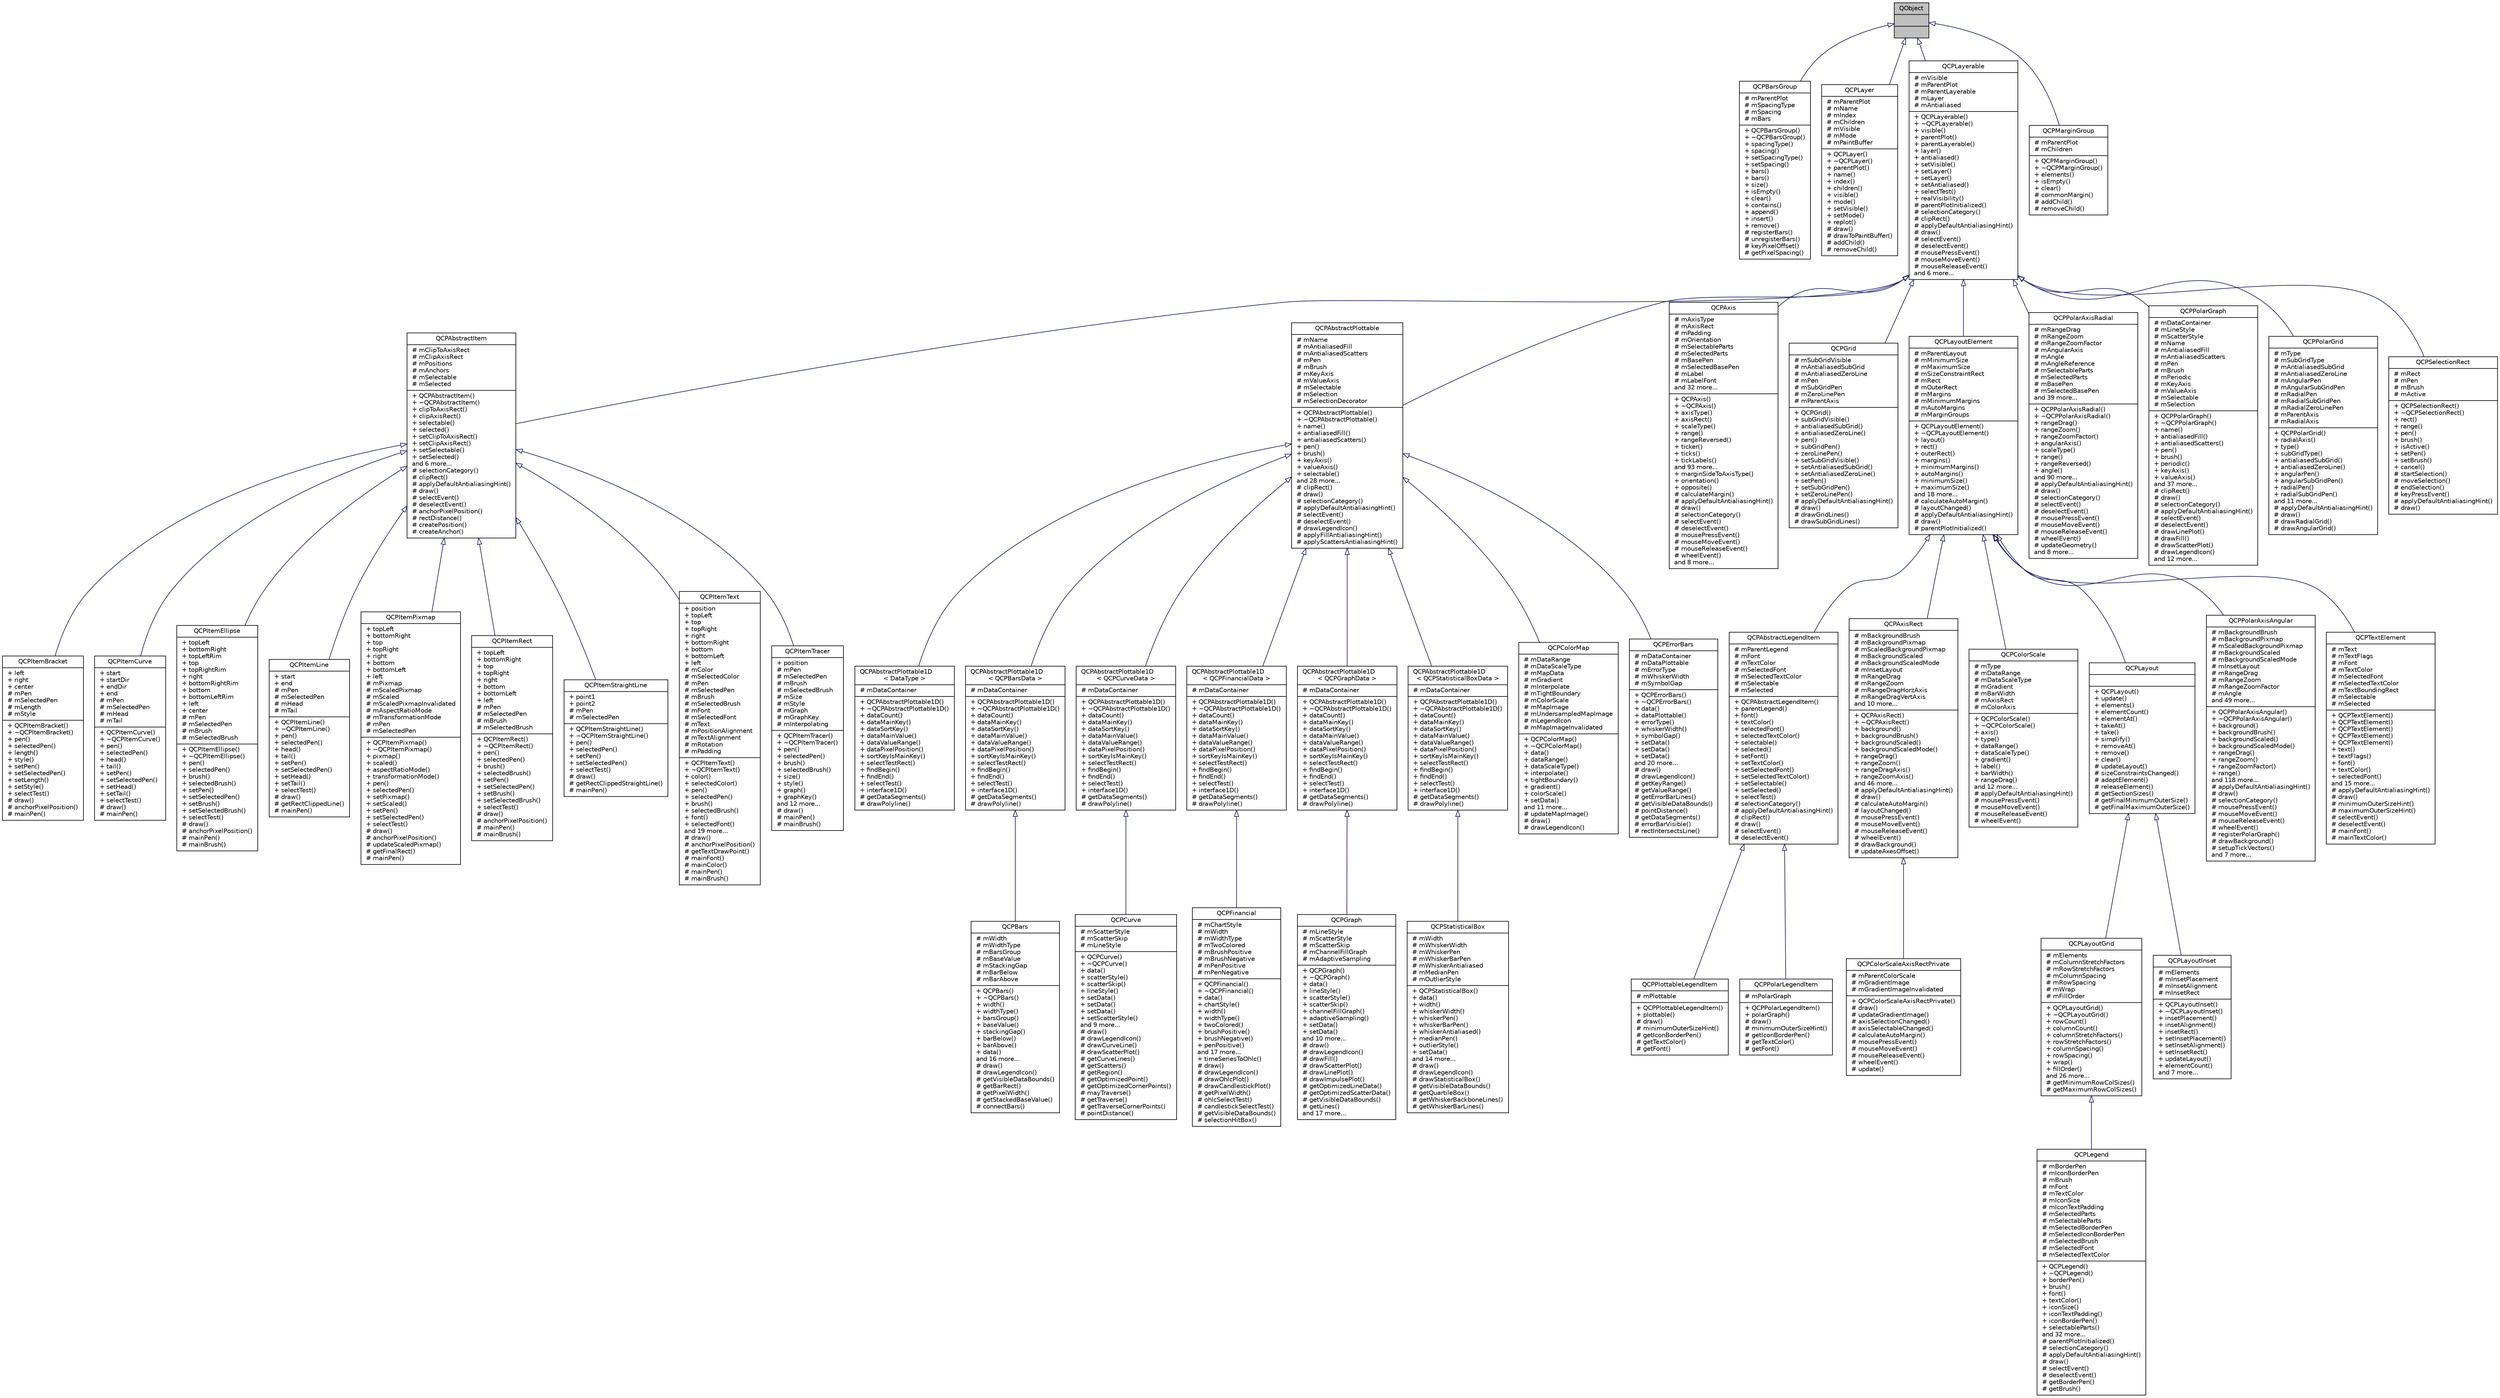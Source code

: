 digraph "QObject"
{
 // LATEX_PDF_SIZE
  edge [fontname="Helvetica",fontsize="10",labelfontname="Helvetica",labelfontsize="10"];
  node [fontname="Helvetica",fontsize="10",shape=record];
  Node1 [label="{QObject\n||}",height=0.2,width=0.4,color="black", fillcolor="grey75", style="filled", fontcolor="black",tooltip=" "];
  Node1 -> Node2 [dir="back",color="midnightblue",fontsize="10",style="solid",arrowtail="onormal",fontname="Helvetica"];
  Node2 [label="{QCPBarsGroup\n|# mParentPlot\l# mSpacingType\l# mSpacing\l# mBars\l|+ QCPBarsGroup()\l+ ~QCPBarsGroup()\l+ spacingType()\l+ spacing()\l+ setSpacingType()\l+ setSpacing()\l+ bars()\l+ bars()\l+ size()\l+ isEmpty()\l+ clear()\l+ contains()\l+ append()\l+ insert()\l+ remove()\l# registerBars()\l# unregisterBars()\l# keyPixelOffset()\l# getPixelSpacing()\l}",height=0.2,width=0.4,color="black", fillcolor="white", style="filled",URL="$classQCPBarsGroup.html",tooltip="Groups multiple QCPBars together so they appear side by side."];
  Node1 -> Node3 [dir="back",color="midnightblue",fontsize="10",style="solid",arrowtail="onormal",fontname="Helvetica"];
  Node3 [label="{QCPLayer\n|# mParentPlot\l# mName\l# mIndex\l# mChildren\l# mVisible\l# mMode\l# mPaintBuffer\l|+ QCPLayer()\l+ ~QCPLayer()\l+ parentPlot()\l+ name()\l+ index()\l+ children()\l+ visible()\l+ mode()\l+ setVisible()\l+ setMode()\l+ replot()\l# draw()\l# drawToPaintBuffer()\l# addChild()\l# removeChild()\l}",height=0.2,width=0.4,color="black", fillcolor="white", style="filled",URL="$classQCPLayer.html",tooltip="A layer that may contain objects, to control the rendering order."];
  Node1 -> Node4 [dir="back",color="midnightblue",fontsize="10",style="solid",arrowtail="onormal",fontname="Helvetica"];
  Node4 [label="{QCPLayerable\n|# mVisible\l# mParentPlot\l# mParentLayerable\l# mLayer\l# mAntialiased\l|+ QCPLayerable()\l+ ~QCPLayerable()\l+ visible()\l+ parentPlot()\l+ parentLayerable()\l+ layer()\l+ antialiased()\l+ setVisible()\l+ setLayer()\l+ setLayer()\l+ setAntialiased()\l+ selectTest()\l+ realVisibility()\l# parentPlotInitialized()\l# selectionCategory()\l# clipRect()\l# applyDefaultAntialiasingHint()\l# draw()\l# selectEvent()\l# deselectEvent()\l# mousePressEvent()\l# mouseMoveEvent()\l# mouseReleaseEvent()\land 6 more...\l}",height=0.2,width=0.4,color="black", fillcolor="white", style="filled",URL="$classQCPLayerable.html",tooltip="Base class for all drawable objects."];
  Node4 -> Node5 [dir="back",color="midnightblue",fontsize="10",style="solid",arrowtail="onormal",fontname="Helvetica"];
  Node5 [label="{QCPAbstractItem\n|# mClipToAxisRect\l# mClipAxisRect\l# mPositions\l# mAnchors\l# mSelectable\l# mSelected\l|+ QCPAbstractItem()\l+ ~QCPAbstractItem()\l+ clipToAxisRect()\l+ clipAxisRect()\l+ selectable()\l+ selected()\l+ setClipToAxisRect()\l+ setClipAxisRect()\l+ setSelectable()\l+ setSelected()\land 6 more...\l# selectionCategory()\l# clipRect()\l# applyDefaultAntialiasingHint()\l# draw()\l# selectEvent()\l# deselectEvent()\l# anchorPixelPosition()\l# rectDistance()\l# createPosition()\l# createAnchor()\l}",height=0.2,width=0.4,color="black", fillcolor="white", style="filled",URL="$classQCPAbstractItem.html",tooltip="The abstract base class for all items in a plot."];
  Node5 -> Node6 [dir="back",color="midnightblue",fontsize="10",style="solid",arrowtail="onormal",fontname="Helvetica"];
  Node6 [label="{QCPItemBracket\n|+ left\l+ right\l+ center\l# mPen\l# mSelectedPen\l# mLength\l# mStyle\l|+ QCPItemBracket()\l+ ~QCPItemBracket()\l+ pen()\l+ selectedPen()\l+ length()\l+ style()\l+ setPen()\l+ setSelectedPen()\l+ setLength()\l+ setStyle()\l+ selectTest()\l# draw()\l# anchorPixelPosition()\l# mainPen()\l}",height=0.2,width=0.4,color="black", fillcolor="white", style="filled",URL="$classQCPItemBracket.html",tooltip="A bracket for referencing/highlighting certain parts in the plot."];
  Node5 -> Node7 [dir="back",color="midnightblue",fontsize="10",style="solid",arrowtail="onormal",fontname="Helvetica"];
  Node7 [label="{QCPItemCurve\n|+ start\l+ startDir\l+ endDir\l+ end\l# mPen\l# mSelectedPen\l# mHead\l# mTail\l|+ QCPItemCurve()\l+ ~QCPItemCurve()\l+ pen()\l+ selectedPen()\l+ head()\l+ tail()\l+ setPen()\l+ setSelectedPen()\l+ setHead()\l+ setTail()\l+ selectTest()\l# draw()\l# mainPen()\l}",height=0.2,width=0.4,color="black", fillcolor="white", style="filled",URL="$classQCPItemCurve.html",tooltip="A curved line from one point to another."];
  Node5 -> Node8 [dir="back",color="midnightblue",fontsize="10",style="solid",arrowtail="onormal",fontname="Helvetica"];
  Node8 [label="{QCPItemEllipse\n|+ topLeft\l+ bottomRight\l+ topLeftRim\l+ top\l+ topRightRim\l+ right\l+ bottomRightRim\l+ bottom\l+ bottomLeftRim\l+ left\l+ center\l# mPen\l# mSelectedPen\l# mBrush\l# mSelectedBrush\l|+ QCPItemEllipse()\l+ ~QCPItemEllipse()\l+ pen()\l+ selectedPen()\l+ brush()\l+ selectedBrush()\l+ setPen()\l+ setSelectedPen()\l+ setBrush()\l+ setSelectedBrush()\l+ selectTest()\l# draw()\l# anchorPixelPosition()\l# mainPen()\l# mainBrush()\l}",height=0.2,width=0.4,color="black", fillcolor="white", style="filled",URL="$classQCPItemEllipse.html",tooltip="An ellipse."];
  Node5 -> Node9 [dir="back",color="midnightblue",fontsize="10",style="solid",arrowtail="onormal",fontname="Helvetica"];
  Node9 [label="{QCPItemLine\n|+ start\l+ end\l# mPen\l# mSelectedPen\l# mHead\l# mTail\l|+ QCPItemLine()\l+ ~QCPItemLine()\l+ pen()\l+ selectedPen()\l+ head()\l+ tail()\l+ setPen()\l+ setSelectedPen()\l+ setHead()\l+ setTail()\l+ selectTest()\l# draw()\l# getRectClippedLine()\l# mainPen()\l}",height=0.2,width=0.4,color="black", fillcolor="white", style="filled",URL="$classQCPItemLine.html",tooltip="A line from one point to another."];
  Node5 -> Node10 [dir="back",color="midnightblue",fontsize="10",style="solid",arrowtail="onormal",fontname="Helvetica"];
  Node10 [label="{QCPItemPixmap\n|+ topLeft\l+ bottomRight\l+ top\l+ topRight\l+ right\l+ bottom\l+ bottomLeft\l+ left\l# mPixmap\l# mScaledPixmap\l# mScaled\l# mScaledPixmapInvalidated\l# mAspectRatioMode\l# mTransformationMode\l# mPen\l# mSelectedPen\l|+ QCPItemPixmap()\l+ ~QCPItemPixmap()\l+ pixmap()\l+ scaled()\l+ aspectRatioMode()\l+ transformationMode()\l+ pen()\l+ selectedPen()\l+ setPixmap()\l+ setScaled()\l+ setPen()\l+ setSelectedPen()\l+ selectTest()\l# draw()\l# anchorPixelPosition()\l# updateScaledPixmap()\l# getFinalRect()\l# mainPen()\l}",height=0.2,width=0.4,color="black", fillcolor="white", style="filled",URL="$classQCPItemPixmap.html",tooltip="An arbitrary pixmap."];
  Node5 -> Node11 [dir="back",color="midnightblue",fontsize="10",style="solid",arrowtail="onormal",fontname="Helvetica"];
  Node11 [label="{QCPItemRect\n|+ topLeft\l+ bottomRight\l+ top\l+ topRight\l+ right\l+ bottom\l+ bottomLeft\l+ left\l# mPen\l# mSelectedPen\l# mBrush\l# mSelectedBrush\l|+ QCPItemRect()\l+ ~QCPItemRect()\l+ pen()\l+ selectedPen()\l+ brush()\l+ selectedBrush()\l+ setPen()\l+ setSelectedPen()\l+ setBrush()\l+ setSelectedBrush()\l+ selectTest()\l# draw()\l# anchorPixelPosition()\l# mainPen()\l# mainBrush()\l}",height=0.2,width=0.4,color="black", fillcolor="white", style="filled",URL="$classQCPItemRect.html",tooltip="A rectangle."];
  Node5 -> Node12 [dir="back",color="midnightblue",fontsize="10",style="solid",arrowtail="onormal",fontname="Helvetica"];
  Node12 [label="{QCPItemStraightLine\n|+ point1\l+ point2\l# mPen\l# mSelectedPen\l|+ QCPItemStraightLine()\l+ ~QCPItemStraightLine()\l+ pen()\l+ selectedPen()\l+ setPen()\l+ setSelectedPen()\l+ selectTest()\l# draw()\l# getRectClippedStraightLine()\l# mainPen()\l}",height=0.2,width=0.4,color="black", fillcolor="white", style="filled",URL="$classQCPItemStraightLine.html",tooltip="A straight line that spans infinitely in both directions."];
  Node5 -> Node13 [dir="back",color="midnightblue",fontsize="10",style="solid",arrowtail="onormal",fontname="Helvetica"];
  Node13 [label="{QCPItemText\n|+ position\l+ topLeft\l+ top\l+ topRight\l+ right\l+ bottomRight\l+ bottom\l+ bottomLeft\l+ left\l# mColor\l# mSelectedColor\l# mPen\l# mSelectedPen\l# mBrush\l# mSelectedBrush\l# mFont\l# mSelectedFont\l# mText\l# mPositionAlignment\l# mTextAlignment\l# mRotation\l# mPadding\l|+ QCPItemText()\l+ ~QCPItemText()\l+ color()\l+ selectedColor()\l+ pen()\l+ selectedPen()\l+ brush()\l+ selectedBrush()\l+ font()\l+ selectedFont()\land 19 more...\l# draw()\l# anchorPixelPosition()\l# getTextDrawPoint()\l# mainFont()\l# mainColor()\l# mainPen()\l# mainBrush()\l}",height=0.2,width=0.4,color="black", fillcolor="white", style="filled",URL="$classQCPItemText.html",tooltip="A text label."];
  Node5 -> Node14 [dir="back",color="midnightblue",fontsize="10",style="solid",arrowtail="onormal",fontname="Helvetica"];
  Node14 [label="{QCPItemTracer\n|+ position\l# mPen\l# mSelectedPen\l# mBrush\l# mSelectedBrush\l# mSize\l# mStyle\l# mGraph\l# mGraphKey\l# mInterpolating\l|+ QCPItemTracer()\l+ ~QCPItemTracer()\l+ pen()\l+ selectedPen()\l+ brush()\l+ selectedBrush()\l+ size()\l+ style()\l+ graph()\l+ graphKey()\land 12 more...\l# draw()\l# mainPen()\l# mainBrush()\l}",height=0.2,width=0.4,color="black", fillcolor="white", style="filled",URL="$classQCPItemTracer.html",tooltip="Item that sticks to QCPGraph data points."];
  Node4 -> Node15 [dir="back",color="midnightblue",fontsize="10",style="solid",arrowtail="onormal",fontname="Helvetica"];
  Node15 [label="{QCPAbstractPlottable\n|# mName\l# mAntialiasedFill\l# mAntialiasedScatters\l# mPen\l# mBrush\l# mKeyAxis\l# mValueAxis\l# mSelectable\l# mSelection\l# mSelectionDecorator\l|+ QCPAbstractPlottable()\l+ ~QCPAbstractPlottable()\l+ name()\l+ antialiasedFill()\l+ antialiasedScatters()\l+ pen()\l+ brush()\l+ keyAxis()\l+ valueAxis()\l+ selectable()\land 28 more...\l# clipRect()\l# draw()\l# selectionCategory()\l# applyDefaultAntialiasingHint()\l# selectEvent()\l# deselectEvent()\l# drawLegendIcon()\l# applyFillAntialiasingHint()\l# applyScattersAntialiasingHint()\l}",height=0.2,width=0.4,color="black", fillcolor="white", style="filled",URL="$classQCPAbstractPlottable.html",tooltip="The abstract base class for all data representing objects in a plot."];
  Node15 -> Node16 [dir="back",color="midnightblue",fontsize="10",style="solid",arrowtail="onormal",fontname="Helvetica"];
  Node16 [label="{QCPAbstractPlottable1D\l\< DataType \>\n|# mDataContainer\l|+ QCPAbstractPlottable1D()\l+ ~QCPAbstractPlottable1D()\l+ dataCount()\l+ dataMainKey()\l+ dataSortKey()\l+ dataMainValue()\l+ dataValueRange()\l+ dataPixelPosition()\l+ sortKeyIsMainKey()\l+ selectTestRect()\l+ findBegin()\l+ findEnd()\l+ selectTest()\l+ interface1D()\l# getDataSegments()\l# drawPolyline()\l}",height=0.2,width=0.4,color="black", fillcolor="white", style="filled",URL="$classQCPAbstractPlottable1D.html",tooltip="A template base class for plottables with one-dimensional data."];
  Node15 -> Node17 [dir="back",color="midnightblue",fontsize="10",style="solid",arrowtail="onormal",fontname="Helvetica"];
  Node17 [label="{QCPAbstractPlottable1D\l\< QCPBarsData \>\n|# mDataContainer\l|+ QCPAbstractPlottable1D()\l+ ~QCPAbstractPlottable1D()\l+ dataCount()\l+ dataMainKey()\l+ dataSortKey()\l+ dataMainValue()\l+ dataValueRange()\l+ dataPixelPosition()\l+ sortKeyIsMainKey()\l+ selectTestRect()\l+ findBegin()\l+ findEnd()\l+ selectTest()\l+ interface1D()\l# getDataSegments()\l# drawPolyline()\l}",height=0.2,width=0.4,color="black", fillcolor="white", style="filled",URL="$classQCPAbstractPlottable1D.html",tooltip=" "];
  Node17 -> Node18 [dir="back",color="midnightblue",fontsize="10",style="solid",arrowtail="onormal",fontname="Helvetica"];
  Node18 [label="{QCPBars\n|# mWidth\l# mWidthType\l# mBarsGroup\l# mBaseValue\l# mStackingGap\l# mBarBelow\l# mBarAbove\l|+ QCPBars()\l+ ~QCPBars()\l+ width()\l+ widthType()\l+ barsGroup()\l+ baseValue()\l+ stackingGap()\l+ barBelow()\l+ barAbove()\l+ data()\land 16 more...\l# draw()\l# drawLegendIcon()\l# getVisibleDataBounds()\l# getBarRect()\l# getPixelWidth()\l# getStackedBaseValue()\l# connectBars()\l}",height=0.2,width=0.4,color="black", fillcolor="white", style="filled",URL="$classQCPBars.html",tooltip="A plottable representing a bar chart in a plot."];
  Node15 -> Node19 [dir="back",color="midnightblue",fontsize="10",style="solid",arrowtail="onormal",fontname="Helvetica"];
  Node19 [label="{QCPAbstractPlottable1D\l\< QCPCurveData \>\n|# mDataContainer\l|+ QCPAbstractPlottable1D()\l+ ~QCPAbstractPlottable1D()\l+ dataCount()\l+ dataMainKey()\l+ dataSortKey()\l+ dataMainValue()\l+ dataValueRange()\l+ dataPixelPosition()\l+ sortKeyIsMainKey()\l+ selectTestRect()\l+ findBegin()\l+ findEnd()\l+ selectTest()\l+ interface1D()\l# getDataSegments()\l# drawPolyline()\l}",height=0.2,width=0.4,color="black", fillcolor="white", style="filled",URL="$classQCPAbstractPlottable1D.html",tooltip=" "];
  Node19 -> Node20 [dir="back",color="midnightblue",fontsize="10",style="solid",arrowtail="onormal",fontname="Helvetica"];
  Node20 [label="{QCPCurve\n|# mScatterStyle\l# mScatterSkip\l# mLineStyle\l|+ QCPCurve()\l+ ~QCPCurve()\l+ data()\l+ scatterStyle()\l+ scatterSkip()\l+ lineStyle()\l+ setData()\l+ setData()\l+ setData()\l+ setScatterStyle()\land 9 more...\l# draw()\l# drawLegendIcon()\l# drawCurveLine()\l# drawScatterPlot()\l# getCurveLines()\l# getScatters()\l# getRegion()\l# getOptimizedPoint()\l# getOptimizedCornerPoints()\l# mayTraverse()\l# getTraverse()\l# getTraverseCornerPoints()\l# pointDistance()\l}",height=0.2,width=0.4,color="black", fillcolor="white", style="filled",URL="$classQCPCurve.html",tooltip="A plottable representing a parametric curve in a plot."];
  Node15 -> Node21 [dir="back",color="midnightblue",fontsize="10",style="solid",arrowtail="onormal",fontname="Helvetica"];
  Node21 [label="{QCPAbstractPlottable1D\l\< QCPFinancialData \>\n|# mDataContainer\l|+ QCPAbstractPlottable1D()\l+ ~QCPAbstractPlottable1D()\l+ dataCount()\l+ dataMainKey()\l+ dataSortKey()\l+ dataMainValue()\l+ dataValueRange()\l+ dataPixelPosition()\l+ sortKeyIsMainKey()\l+ selectTestRect()\l+ findBegin()\l+ findEnd()\l+ selectTest()\l+ interface1D()\l# getDataSegments()\l# drawPolyline()\l}",height=0.2,width=0.4,color="black", fillcolor="white", style="filled",URL="$classQCPAbstractPlottable1D.html",tooltip=" "];
  Node21 -> Node22 [dir="back",color="midnightblue",fontsize="10",style="solid",arrowtail="onormal",fontname="Helvetica"];
  Node22 [label="{QCPFinancial\n|# mChartStyle\l# mWidth\l# mWidthType\l# mTwoColored\l# mBrushPositive\l# mBrushNegative\l# mPenPositive\l# mPenNegative\l|+ QCPFinancial()\l+ ~QCPFinancial()\l+ data()\l+ chartStyle()\l+ width()\l+ widthType()\l+ twoColored()\l+ brushPositive()\l+ brushNegative()\l+ penPositive()\land 17 more...\l+ timeSeriesToOhlc()\l# draw()\l# drawLegendIcon()\l# drawOhlcPlot()\l# drawCandlestickPlot()\l# getPixelWidth()\l# ohlcSelectTest()\l# candlestickSelectTest()\l# getVisibleDataBounds()\l# selectionHitBox()\l}",height=0.2,width=0.4,color="black", fillcolor="white", style="filled",URL="$classQCPFinancial.html",tooltip="A plottable representing a financial stock chart."];
  Node15 -> Node23 [dir="back",color="midnightblue",fontsize="10",style="solid",arrowtail="onormal",fontname="Helvetica"];
  Node23 [label="{QCPAbstractPlottable1D\l\< QCPGraphData \>\n|# mDataContainer\l|+ QCPAbstractPlottable1D()\l+ ~QCPAbstractPlottable1D()\l+ dataCount()\l+ dataMainKey()\l+ dataSortKey()\l+ dataMainValue()\l+ dataValueRange()\l+ dataPixelPosition()\l+ sortKeyIsMainKey()\l+ selectTestRect()\l+ findBegin()\l+ findEnd()\l+ selectTest()\l+ interface1D()\l# getDataSegments()\l# drawPolyline()\l}",height=0.2,width=0.4,color="black", fillcolor="white", style="filled",URL="$classQCPAbstractPlottable1D.html",tooltip=" "];
  Node23 -> Node24 [dir="back",color="midnightblue",fontsize="10",style="solid",arrowtail="onormal",fontname="Helvetica"];
  Node24 [label="{QCPGraph\n|# mLineStyle\l# mScatterStyle\l# mScatterSkip\l# mChannelFillGraph\l# mAdaptiveSampling\l|+ QCPGraph()\l+ ~QCPGraph()\l+ data()\l+ lineStyle()\l+ scatterStyle()\l+ scatterSkip()\l+ channelFillGraph()\l+ adaptiveSampling()\l+ setData()\l+ setData()\land 10 more...\l# draw()\l# drawLegendIcon()\l# drawFill()\l# drawScatterPlot()\l# drawLinePlot()\l# drawImpulsePlot()\l# getOptimizedLineData()\l# getOptimizedScatterData()\l# getVisibleDataBounds()\l# getLines()\land 17 more...\l}",height=0.2,width=0.4,color="black", fillcolor="white", style="filled",URL="$classQCPGraph.html",tooltip="A plottable representing a graph in a plot."];
  Node15 -> Node25 [dir="back",color="midnightblue",fontsize="10",style="solid",arrowtail="onormal",fontname="Helvetica"];
  Node25 [label="{QCPAbstractPlottable1D\l\< QCPStatisticalBoxData \>\n|# mDataContainer\l|+ QCPAbstractPlottable1D()\l+ ~QCPAbstractPlottable1D()\l+ dataCount()\l+ dataMainKey()\l+ dataSortKey()\l+ dataMainValue()\l+ dataValueRange()\l+ dataPixelPosition()\l+ sortKeyIsMainKey()\l+ selectTestRect()\l+ findBegin()\l+ findEnd()\l+ selectTest()\l+ interface1D()\l# getDataSegments()\l# drawPolyline()\l}",height=0.2,width=0.4,color="black", fillcolor="white", style="filled",URL="$classQCPAbstractPlottable1D.html",tooltip=" "];
  Node25 -> Node26 [dir="back",color="midnightblue",fontsize="10",style="solid",arrowtail="onormal",fontname="Helvetica"];
  Node26 [label="{QCPStatisticalBox\n|# mWidth\l# mWhiskerWidth\l# mWhiskerPen\l# mWhiskerBarPen\l# mWhiskerAntialiased\l# mMedianPen\l# mOutlierStyle\l|+ QCPStatisticalBox()\l+ data()\l+ width()\l+ whiskerWidth()\l+ whiskerPen()\l+ whiskerBarPen()\l+ whiskerAntialiased()\l+ medianPen()\l+ outlierStyle()\l+ setData()\land 14 more...\l# draw()\l# drawLegendIcon()\l# drawStatisticalBox()\l# getVisibleDataBounds()\l# getQuartileBox()\l# getWhiskerBackboneLines()\l# getWhiskerBarLines()\l}",height=0.2,width=0.4,color="black", fillcolor="white", style="filled",URL="$classQCPStatisticalBox.html",tooltip="A plottable representing a single statistical box in a plot."];
  Node15 -> Node27 [dir="back",color="midnightblue",fontsize="10",style="solid",arrowtail="onormal",fontname="Helvetica"];
  Node27 [label="{QCPColorMap\n|# mDataRange\l# mDataScaleType\l# mMapData\l# mGradient\l# mInterpolate\l# mTightBoundary\l# mColorScale\l# mMapImage\l# mUndersampledMapImage\l# mLegendIcon\l# mMapImageInvalidated\l|+ QCPColorMap()\l+ ~QCPColorMap()\l+ data()\l+ dataRange()\l+ dataScaleType()\l+ interpolate()\l+ tightBoundary()\l+ gradient()\l+ colorScale()\l+ setData()\land 11 more...\l# updateMapImage()\l# draw()\l# drawLegendIcon()\l}",height=0.2,width=0.4,color="black", fillcolor="white", style="filled",URL="$classQCPColorMap.html",tooltip="A plottable representing a two-dimensional color map in a plot."];
  Node15 -> Node28 [dir="back",color="midnightblue",fontsize="10",style="solid",arrowtail="onormal",fontname="Helvetica"];
  Node28 [label="{QCPErrorBars\n|# mDataContainer\l# mDataPlottable\l# mErrorType\l# mWhiskerWidth\l# mSymbolGap\l|+ QCPErrorBars()\l+ ~QCPErrorBars()\l+ data()\l+ dataPlottable()\l+ errorType()\l+ whiskerWidth()\l+ symbolGap()\l+ setData()\l+ setData()\l+ setData()\land 20 more...\l# draw()\l# drawLegendIcon()\l# getKeyRange()\l# getValueRange()\l# getErrorBarLines()\l# getVisibleDataBounds()\l# pointDistance()\l# getDataSegments()\l# errorBarVisible()\l# rectIntersectsLine()\l}",height=0.2,width=0.4,color="black", fillcolor="white", style="filled",URL="$classQCPErrorBars.html",tooltip="A plottable that adds a set of error bars to other plottables."];
  Node4 -> Node29 [dir="back",color="midnightblue",fontsize="10",style="solid",arrowtail="onormal",fontname="Helvetica"];
  Node29 [label="{QCPAxis\n|# mAxisType\l# mAxisRect\l# mPadding\l# mOrientation\l# mSelectableParts\l# mSelectedParts\l# mBasePen\l# mSelectedBasePen\l# mLabel\l# mLabelFont\land 32 more...\l|+ QCPAxis()\l+ ~QCPAxis()\l+ axisType()\l+ axisRect()\l+ scaleType()\l+ range()\l+ rangeReversed()\l+ ticker()\l+ ticks()\l+ tickLabels()\land 93 more...\l+ marginSideToAxisType()\l+ orientation()\l+ opposite()\l# calculateMargin()\l# applyDefaultAntialiasingHint()\l# draw()\l# selectionCategory()\l# selectEvent()\l# deselectEvent()\l# mousePressEvent()\l# mouseMoveEvent()\l# mouseReleaseEvent()\l# wheelEvent()\land 8 more...\l}",height=0.2,width=0.4,color="black", fillcolor="white", style="filled",URL="$classQCPAxis.html",tooltip="Manages a single axis inside a QCustomPlot."];
  Node4 -> Node30 [dir="back",color="midnightblue",fontsize="10",style="solid",arrowtail="onormal",fontname="Helvetica"];
  Node30 [label="{QCPGrid\n|# mSubGridVisible\l# mAntialiasedSubGrid\l# mAntialiasedZeroLine\l# mPen\l# mSubGridPen\l# mZeroLinePen\l# mParentAxis\l|+ QCPGrid()\l+ subGridVisible()\l+ antialiasedSubGrid()\l+ antialiasedZeroLine()\l+ pen()\l+ subGridPen()\l+ zeroLinePen()\l+ setSubGridVisible()\l+ setAntialiasedSubGrid()\l+ setAntialiasedZeroLine()\l+ setPen()\l+ setSubGridPen()\l+ setZeroLinePen()\l# applyDefaultAntialiasingHint()\l# draw()\l# drawGridLines()\l# drawSubGridLines()\l}",height=0.2,width=0.4,color="black", fillcolor="white", style="filled",URL="$classQCPGrid.html",tooltip="Responsible for drawing the grid of a QCPAxis."];
  Node4 -> Node31 [dir="back",color="midnightblue",fontsize="10",style="solid",arrowtail="onormal",fontname="Helvetica"];
  Node31 [label="{QCPLayoutElement\n|# mParentLayout\l# mMinimumSize\l# mMaximumSize\l# mSizeConstraintRect\l# mRect\l# mOuterRect\l# mMargins\l# mMinimumMargins\l# mAutoMargins\l# mMarginGroups\l|+ QCPLayoutElement()\l+ ~QCPLayoutElement()\l+ layout()\l+ rect()\l+ outerRect()\l+ margins()\l+ minimumMargins()\l+ autoMargins()\l+ minimumSize()\l+ maximumSize()\land 18 more...\l# calculateAutoMargin()\l# layoutChanged()\l# applyDefaultAntialiasingHint()\l# draw()\l# parentPlotInitialized()\l}",height=0.2,width=0.4,color="black", fillcolor="white", style="filled",URL="$classQCPLayoutElement.html",tooltip="The abstract base class for all objects that form the layout system."];
  Node31 -> Node32 [dir="back",color="midnightblue",fontsize="10",style="solid",arrowtail="onormal",fontname="Helvetica"];
  Node32 [label="{QCPAbstractLegendItem\n|# mParentLegend\l# mFont\l# mTextColor\l# mSelectedFont\l# mSelectedTextColor\l# mSelectable\l# mSelected\l|+ QCPAbstractLegendItem()\l+ parentLegend()\l+ font()\l+ textColor()\l+ selectedFont()\l+ selectedTextColor()\l+ selectable()\l+ selected()\l+ setFont()\l+ setTextColor()\l+ setSelectedFont()\l+ setSelectedTextColor()\l+ setSelectable()\l+ setSelected()\l+ selectTest()\l# selectionCategory()\l# applyDefaultAntialiasingHint()\l# clipRect()\l# draw()\l# selectEvent()\l# deselectEvent()\l}",height=0.2,width=0.4,color="black", fillcolor="white", style="filled",URL="$classQCPAbstractLegendItem.html",tooltip="The abstract base class for all entries in a QCPLegend."];
  Node32 -> Node33 [dir="back",color="midnightblue",fontsize="10",style="solid",arrowtail="onormal",fontname="Helvetica"];
  Node33 [label="{QCPPlottableLegendItem\n|# mPlottable\l|+ QCPPlottableLegendItem()\l+ plottable()\l# draw()\l# minimumOuterSizeHint()\l# getIconBorderPen()\l# getTextColor()\l# getFont()\l}",height=0.2,width=0.4,color="black", fillcolor="white", style="filled",URL="$classQCPPlottableLegendItem.html",tooltip="A legend item representing a plottable with an icon and the plottable name."];
  Node32 -> Node34 [dir="back",color="midnightblue",fontsize="10",style="solid",arrowtail="onormal",fontname="Helvetica"];
  Node34 [label="{QCPPolarLegendItem\n|# mPolarGraph\l|+ QCPPolarLegendItem()\l+ polarGraph()\l# draw()\l# minimumOuterSizeHint()\l# getIconBorderPen()\l# getTextColor()\l# getFont()\l}",height=0.2,width=0.4,color="black", fillcolor="white", style="filled",URL="$classQCPPolarLegendItem.html",tooltip="A legend item for polar plots."];
  Node31 -> Node35 [dir="back",color="midnightblue",fontsize="10",style="solid",arrowtail="onormal",fontname="Helvetica"];
  Node35 [label="{QCPAxisRect\n|# mBackgroundBrush\l# mBackgroundPixmap\l# mScaledBackgroundPixmap\l# mBackgroundScaled\l# mBackgroundScaledMode\l# mInsetLayout\l# mRangeDrag\l# mRangeZoom\l# mRangeDragHorzAxis\l# mRangeDragVertAxis\land 10 more...\l|+ QCPAxisRect()\l+ ~QCPAxisRect()\l+ background()\l+ backgroundBrush()\l+ backgroundScaled()\l+ backgroundScaledMode()\l+ rangeDrag()\l+ rangeZoom()\l+ rangeDragAxis()\l+ rangeZoomAxis()\land 46 more...\l# applyDefaultAntialiasingHint()\l# draw()\l# calculateAutoMargin()\l# layoutChanged()\l# mousePressEvent()\l# mouseMoveEvent()\l# mouseReleaseEvent()\l# wheelEvent()\l# drawBackground()\l# updateAxesOffset()\l}",height=0.2,width=0.4,color="black", fillcolor="white", style="filled",URL="$classQCPAxisRect.html",tooltip="Holds multiple axes and arranges them in a rectangular shape."];
  Node35 -> Node36 [dir="back",color="midnightblue",fontsize="10",style="solid",arrowtail="onormal",fontname="Helvetica"];
  Node36 [label="{QCPColorScaleAxisRectPrivate\n|# mParentColorScale\l# mGradientImage\l# mGradientImageInvalidated\l|+ QCPColorScaleAxisRectPrivate()\l# draw()\l# updateGradientImage()\l# axisSelectionChanged()\l# axisSelectableChanged()\l# calculateAutoMargin()\l# mousePressEvent()\l# mouseMoveEvent()\l# mouseReleaseEvent()\l# wheelEvent()\l# update()\l}",height=0.2,width=0.4,color="black", fillcolor="white", style="filled",URL="$classQCPColorScaleAxisRectPrivate.html",tooltip=" "];
  Node31 -> Node37 [dir="back",color="midnightblue",fontsize="10",style="solid",arrowtail="onormal",fontname="Helvetica"];
  Node37 [label="{QCPColorScale\n|# mType\l# mDataRange\l# mDataScaleType\l# mGradient\l# mBarWidth\l# mAxisRect\l# mColorAxis\l|+ QCPColorScale()\l+ ~QCPColorScale()\l+ axis()\l+ type()\l+ dataRange()\l+ dataScaleType()\l+ gradient()\l+ label()\l+ barWidth()\l+ rangeDrag()\land 12 more...\l# applyDefaultAntialiasingHint()\l# mousePressEvent()\l# mouseMoveEvent()\l# mouseReleaseEvent()\l# wheelEvent()\l}",height=0.2,width=0.4,color="black", fillcolor="white", style="filled",URL="$classQCPColorScale.html",tooltip="A color scale for use with color coding data such as QCPColorMap."];
  Node31 -> Node38 [dir="back",color="midnightblue",fontsize="10",style="solid",arrowtail="onormal",fontname="Helvetica"];
  Node38 [label="{QCPLayout\n||+ QCPLayout()\l+ update()\l+ elements()\l+ elementCount()\l+ elementAt()\l+ takeAt()\l+ take()\l+ simplify()\l+ removeAt()\l+ remove()\l+ clear()\l# updateLayout()\l# sizeConstraintsChanged()\l# adoptElement()\l# releaseElement()\l# getSectionSizes()\l# getFinalMinimumOuterSize()\l# getFinalMaximumOuterSize()\l}",height=0.2,width=0.4,color="black", fillcolor="white", style="filled",URL="$classQCPLayout.html",tooltip="The abstract base class for layouts."];
  Node38 -> Node39 [dir="back",color="midnightblue",fontsize="10",style="solid",arrowtail="onormal",fontname="Helvetica"];
  Node39 [label="{QCPLayoutGrid\n|# mElements\l# mColumnStretchFactors\l# mRowStretchFactors\l# mColumnSpacing\l# mRowSpacing\l# mWrap\l# mFillOrder\l|+ QCPLayoutGrid()\l+ ~QCPLayoutGrid()\l+ rowCount()\l+ columnCount()\l+ columnStretchFactors()\l+ rowStretchFactors()\l+ columnSpacing()\l+ rowSpacing()\l+ wrap()\l+ fillOrder()\land 26 more...\l# getMinimumRowColSizes()\l# getMaximumRowColSizes()\l}",height=0.2,width=0.4,color="black", fillcolor="white", style="filled",URL="$classQCPLayoutGrid.html",tooltip="A layout that arranges child elements in a grid."];
  Node39 -> Node40 [dir="back",color="midnightblue",fontsize="10",style="solid",arrowtail="onormal",fontname="Helvetica"];
  Node40 [label="{QCPLegend\n|# mBorderPen\l# mIconBorderPen\l# mBrush\l# mFont\l# mTextColor\l# mIconSize\l# mIconTextPadding\l# mSelectedParts\l# mSelectableParts\l# mSelectedBorderPen\l# mSelectedIconBorderPen\l# mSelectedBrush\l# mSelectedFont\l# mSelectedTextColor\l|+ QCPLegend()\l+ ~QCPLegend()\l+ borderPen()\l+ brush()\l+ font()\l+ textColor()\l+ iconSize()\l+ iconTextPadding()\l+ iconBorderPen()\l+ selectableParts()\land 32 more...\l# parentPlotInitialized()\l# selectionCategory()\l# applyDefaultAntialiasingHint()\l# draw()\l# selectEvent()\l# deselectEvent()\l# getBorderPen()\l# getBrush()\l}",height=0.2,width=0.4,color="black", fillcolor="white", style="filled",URL="$classQCPLegend.html",tooltip="Manages a legend inside a QCustomPlot."];
  Node38 -> Node41 [dir="back",color="midnightblue",fontsize="10",style="solid",arrowtail="onormal",fontname="Helvetica"];
  Node41 [label="{QCPLayoutInset\n|# mElements\l# mInsetPlacement\l# mInsetAlignment\l# mInsetRect\l|+ QCPLayoutInset()\l+ ~QCPLayoutInset()\l+ insetPlacement()\l+ insetAlignment()\l+ insetRect()\l+ setInsetPlacement()\l+ setInsetAlignment()\l+ setInsetRect()\l+ updateLayout()\l+ elementCount()\land 7 more...\l}",height=0.2,width=0.4,color="black", fillcolor="white", style="filled",URL="$classQCPLayoutInset.html",tooltip="A layout that places child elements aligned to the border or arbitrarily positioned."];
  Node31 -> Node42 [dir="back",color="midnightblue",fontsize="10",style="solid",arrowtail="onormal",fontname="Helvetica"];
  Node42 [label="{QCPPolarAxisAngular\n|# mBackgroundBrush\l# mBackgroundPixmap\l# mScaledBackgroundPixmap\l# mBackgroundScaled\l# mBackgroundScaledMode\l# mInsetLayout\l# mRangeDrag\l# mRangeZoom\l# mRangeZoomFactor\l# mAngle\land 49 more...\l|+ QCPPolarAxisAngular()\l+ ~QCPPolarAxisAngular()\l+ background()\l+ backgroundBrush()\l+ backgroundScaled()\l+ backgroundScaledMode()\l+ rangeDrag()\l+ rangeZoom()\l+ rangeZoomFactor()\l+ range()\land 118 more...\l# applyDefaultAntialiasingHint()\l# draw()\l# selectionCategory()\l# mousePressEvent()\l# mouseMoveEvent()\l# mouseReleaseEvent()\l# wheelEvent()\l# registerPolarGraph()\l# drawBackground()\l# setupTickVectors()\land 7 more...\l}",height=0.2,width=0.4,color="black", fillcolor="white", style="filled",URL="$classQCPPolarAxisAngular.html",tooltip="The main container for polar plots, representing the angular axis as a circle."];
  Node31 -> Node43 [dir="back",color="midnightblue",fontsize="10",style="solid",arrowtail="onormal",fontname="Helvetica"];
  Node43 [label="{QCPTextElement\n|# mText\l# mTextFlags\l# mFont\l# mTextColor\l# mSelectedFont\l# mSelectedTextColor\l# mTextBoundingRect\l# mSelectable\l# mSelected\l|+ QCPTextElement()\l+ QCPTextElement()\l+ QCPTextElement()\l+ QCPTextElement()\l+ QCPTextElement()\l+ text()\l+ textFlags()\l+ font()\l+ textColor()\l+ selectedFont()\land 15 more...\l# applyDefaultAntialiasingHint()\l# draw()\l# minimumOuterSizeHint()\l# maximumOuterSizeHint()\l# selectEvent()\l# deselectEvent()\l# mainFont()\l# mainTextColor()\l}",height=0.2,width=0.4,color="black", fillcolor="white", style="filled",URL="$classQCPTextElement.html",tooltip="A layout element displaying a text."];
  Node4 -> Node44 [dir="back",color="midnightblue",fontsize="10",style="solid",arrowtail="onormal",fontname="Helvetica"];
  Node44 [label="{QCPPolarAxisRadial\n|# mRangeDrag\l# mRangeZoom\l# mRangeZoomFactor\l# mAngularAxis\l# mAngle\l# mAngleReference\l# mSelectableParts\l# mSelectedParts\l# mBasePen\l# mSelectedBasePen\land 39 more...\l|+ QCPPolarAxisRadial()\l+ ~QCPPolarAxisRadial()\l+ rangeDrag()\l+ rangeZoom()\l+ rangeZoomFactor()\l+ angularAxis()\l+ scaleType()\l+ range()\l+ rangeReversed()\l+ angle()\land 90 more...\l# applyDefaultAntialiasingHint()\l# draw()\l# selectionCategory()\l# selectEvent()\l# deselectEvent()\l# mousePressEvent()\l# mouseMoveEvent()\l# mouseReleaseEvent()\l# wheelEvent()\l# updateGeometry()\land 8 more...\l}",height=0.2,width=0.4,color="black", fillcolor="white", style="filled",URL="$classQCPPolarAxisRadial.html",tooltip="The radial axis inside a radial plot."];
  Node4 -> Node45 [dir="back",color="midnightblue",fontsize="10",style="solid",arrowtail="onormal",fontname="Helvetica"];
  Node45 [label="{QCPPolarGraph\n|# mDataContainer\l# mLineStyle\l# mScatterStyle\l# mName\l# mAntialiasedFill\l# mAntialiasedScatters\l# mPen\l# mBrush\l# mPeriodic\l# mKeyAxis\l# mValueAxis\l# mSelectable\l# mSelection\l|+ QCPPolarGraph()\l+ ~QCPPolarGraph()\l+ name()\l+ antialiasedFill()\l+ antialiasedScatters()\l+ pen()\l+ brush()\l+ periodic()\l+ keyAxis()\l+ valueAxis()\land 37 more...\l# clipRect()\l# draw()\l# selectionCategory()\l# applyDefaultAntialiasingHint()\l# selectEvent()\l# deselectEvent()\l# drawLinePlot()\l# drawFill()\l# drawScatterPlot()\l# drawLegendIcon()\land 12 more...\l}",height=0.2,width=0.4,color="black", fillcolor="white", style="filled",URL="$classQCPPolarGraph.html",tooltip="A radial graph used to display data in polar plots."];
  Node4 -> Node46 [dir="back",color="midnightblue",fontsize="10",style="solid",arrowtail="onormal",fontname="Helvetica"];
  Node46 [label="{QCPPolarGrid\n|# mType\l# mSubGridType\l# mAntialiasedSubGrid\l# mAntialiasedZeroLine\l# mAngularPen\l# mAngularSubGridPen\l# mRadialPen\l# mRadialSubGridPen\l# mRadialZeroLinePen\l# mParentAxis\l# mRadialAxis\l|+ QCPPolarGrid()\l+ radialAxis()\l+ type()\l+ subGridType()\l+ antialiasedSubGrid()\l+ antialiasedZeroLine()\l+ angularPen()\l+ angularSubGridPen()\l+ radialPen()\l+ radialSubGridPen()\land 11 more...\l# applyDefaultAntialiasingHint()\l# draw()\l# drawRadialGrid()\l# drawAngularGrid()\l}",height=0.2,width=0.4,color="black", fillcolor="white", style="filled",URL="$classQCPPolarGrid.html",tooltip="The grid in both angular and radial dimensions for polar plots."];
  Node4 -> Node47 [dir="back",color="midnightblue",fontsize="10",style="solid",arrowtail="onormal",fontname="Helvetica"];
  Node47 [label="{QCPSelectionRect\n|# mRect\l# mPen\l# mBrush\l# mActive\l|+ QCPSelectionRect()\l+ ~QCPSelectionRect()\l+ rect()\l+ range()\l+ pen()\l+ brush()\l+ isActive()\l+ setPen()\l+ setBrush()\l+ cancel()\l# startSelection()\l# moveSelection()\l# endSelection()\l# keyPressEvent()\l# applyDefaultAntialiasingHint()\l# draw()\l}",height=0.2,width=0.4,color="black", fillcolor="white", style="filled",URL="$classQCPSelectionRect.html",tooltip="Provides rect/rubber-band data selection and range zoom interaction."];
  Node1 -> Node48 [dir="back",color="midnightblue",fontsize="10",style="solid",arrowtail="onormal",fontname="Helvetica"];
  Node48 [label="{QCPMarginGroup\n|# mParentPlot\l# mChildren\l|+ QCPMarginGroup()\l+ ~QCPMarginGroup()\l+ elements()\l+ isEmpty()\l+ clear()\l# commonMargin()\l# addChild()\l# removeChild()\l}",height=0.2,width=0.4,color="black", fillcolor="white", style="filled",URL="$classQCPMarginGroup.html",tooltip="A margin group allows synchronization of margin sides if working with multiple layout elements."];
}
